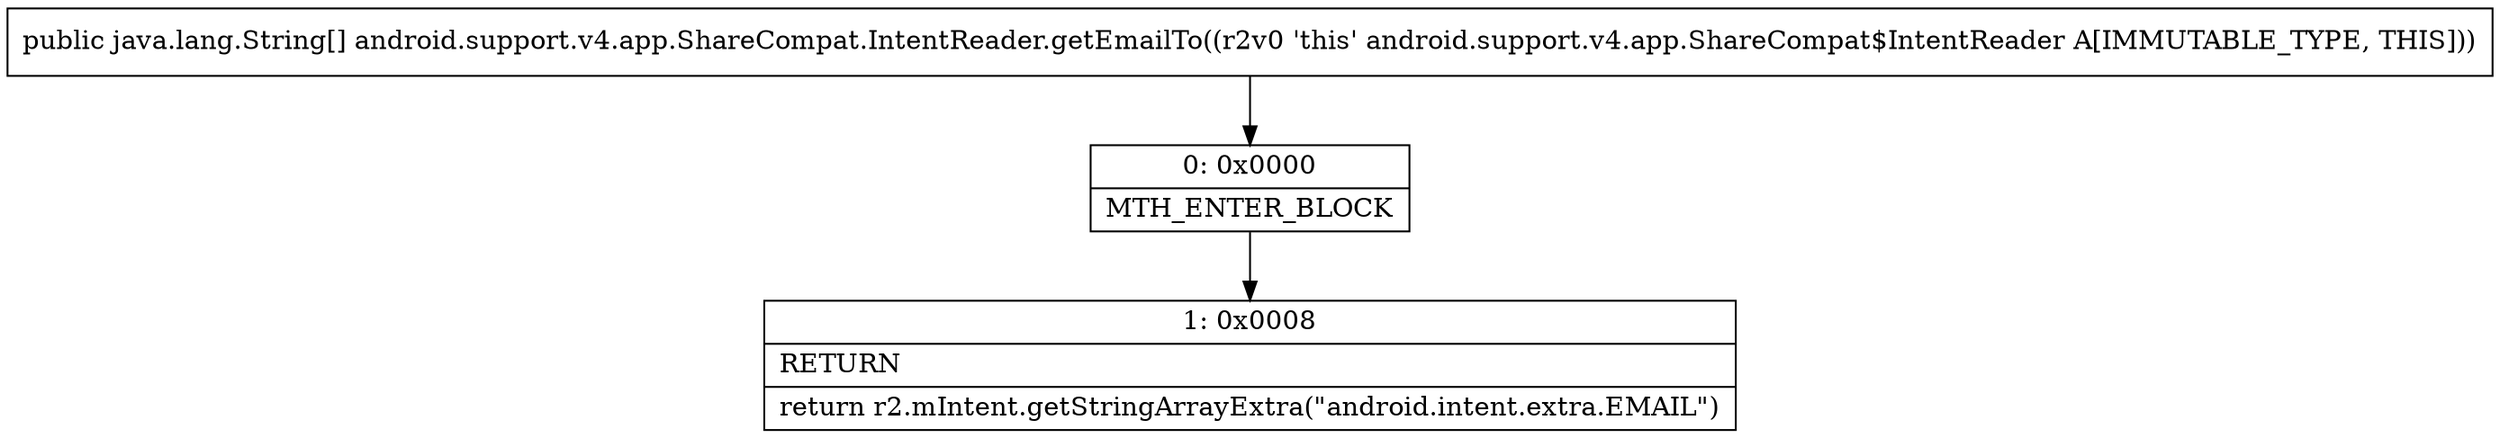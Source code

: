 digraph "CFG forandroid.support.v4.app.ShareCompat.IntentReader.getEmailTo()[Ljava\/lang\/String;" {
Node_0 [shape=record,label="{0\:\ 0x0000|MTH_ENTER_BLOCK\l}"];
Node_1 [shape=record,label="{1\:\ 0x0008|RETURN\l|return r2.mIntent.getStringArrayExtra(\"android.intent.extra.EMAIL\")\l}"];
MethodNode[shape=record,label="{public java.lang.String[] android.support.v4.app.ShareCompat.IntentReader.getEmailTo((r2v0 'this' android.support.v4.app.ShareCompat$IntentReader A[IMMUTABLE_TYPE, THIS])) }"];
MethodNode -> Node_0;
Node_0 -> Node_1;
}

